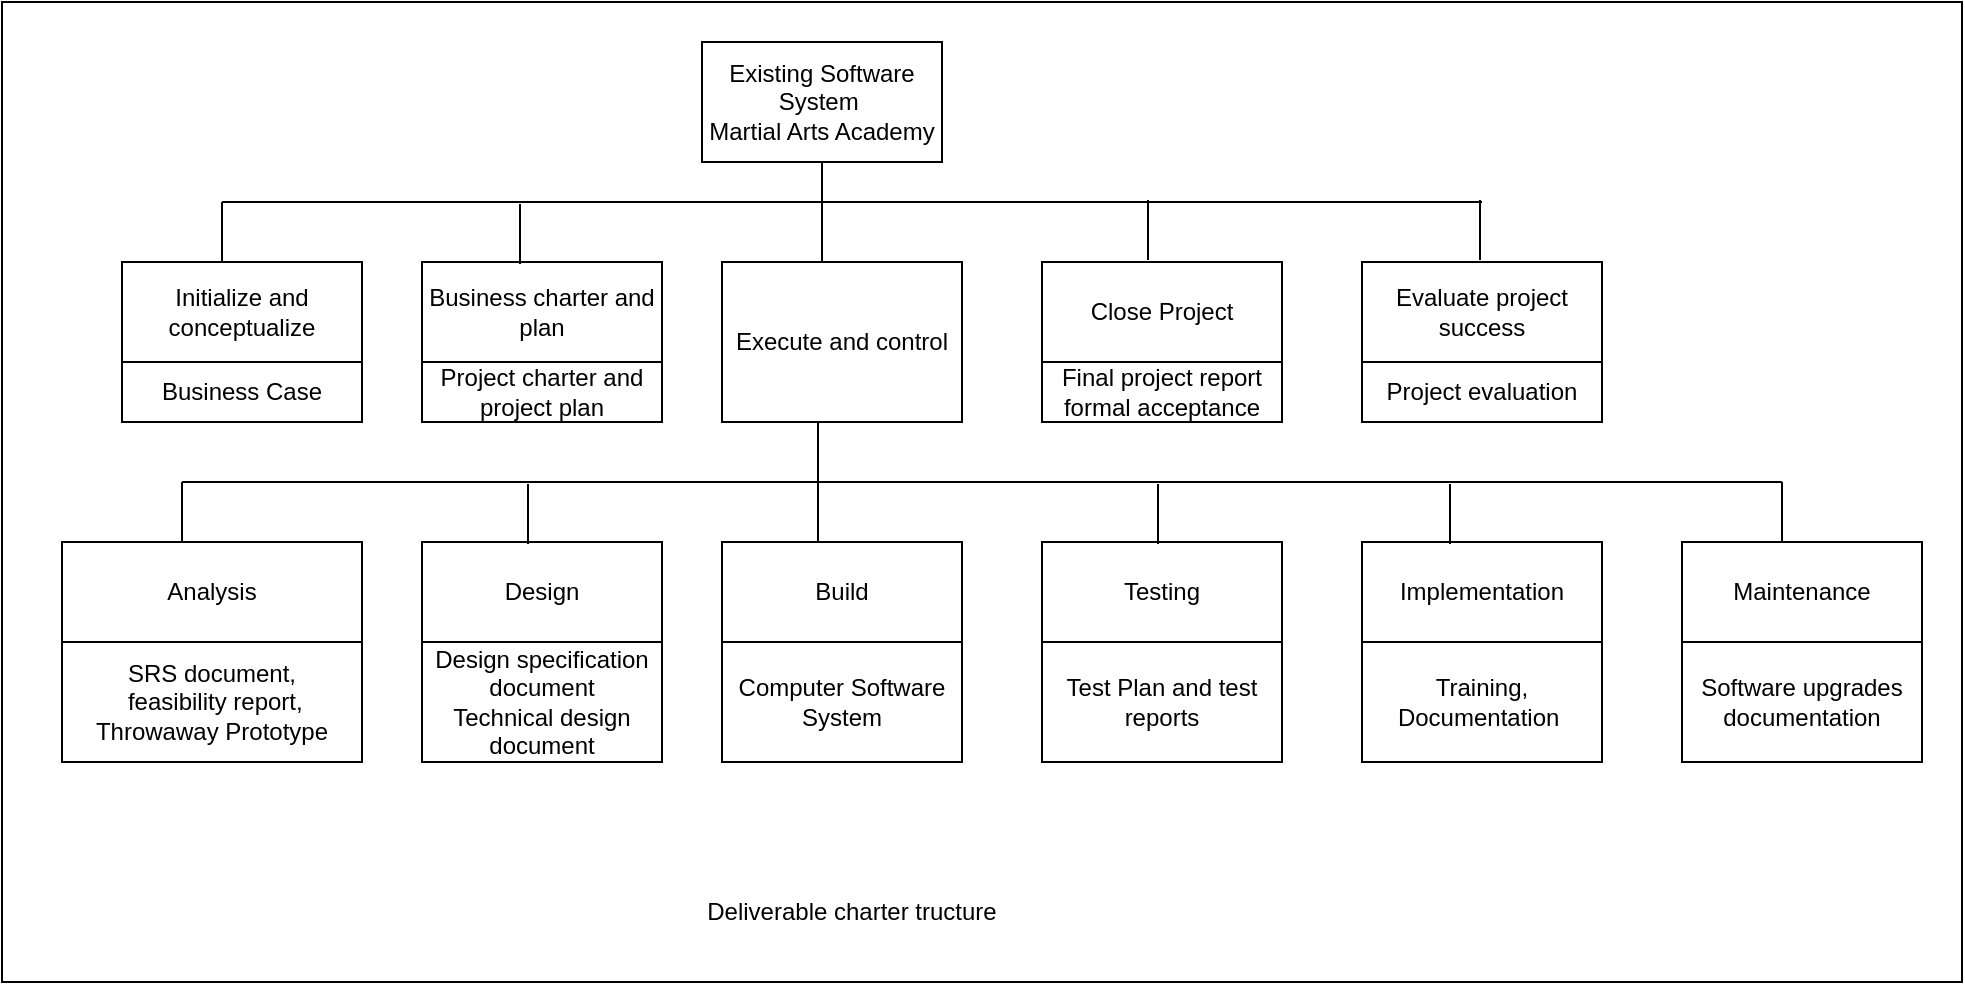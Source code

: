 <mxfile version="20.2.1" type="github">
  <diagram id="_v0U6XHrunSkltYkED8f" name="Page-1">
    <mxGraphModel dx="2170" dy="1145" grid="1" gridSize="10" guides="1" tooltips="1" connect="1" arrows="1" fold="1" page="1" pageScale="1" pageWidth="850" pageHeight="1100" math="0" shadow="0">
      <root>
        <mxCell id="0" />
        <mxCell id="1" parent="0" />
        <mxCell id="Sih1Pf5mhUMgSErxuZL1-40" value="" style="rounded=0;whiteSpace=wrap;html=1;" parent="1" vertex="1">
          <mxGeometry x="30" y="120" width="980" height="490" as="geometry" />
        </mxCell>
        <mxCell id="Sih1Pf5mhUMgSErxuZL1-1" value="Existing Software System&amp;nbsp;&lt;br&gt;Martial Arts Academy" style="rounded=0;whiteSpace=wrap;html=1;" parent="1" vertex="1">
          <mxGeometry x="380" y="140" width="120" height="60" as="geometry" />
        </mxCell>
        <mxCell id="Sih1Pf5mhUMgSErxuZL1-2" value="Initialize and conceptualize" style="rounded=0;whiteSpace=wrap;html=1;" parent="1" vertex="1">
          <mxGeometry x="90" y="250" width="120" height="50" as="geometry" />
        </mxCell>
        <mxCell id="Sih1Pf5mhUMgSErxuZL1-4" value="Business Case" style="rounded=0;whiteSpace=wrap;html=1;" parent="1" vertex="1">
          <mxGeometry x="90" y="300" width="120" height="30" as="geometry" />
        </mxCell>
        <mxCell id="Sih1Pf5mhUMgSErxuZL1-6" value="Business charter and plan" style="rounded=0;whiteSpace=wrap;html=1;" parent="1" vertex="1">
          <mxGeometry x="240" y="250" width="120" height="50" as="geometry" />
        </mxCell>
        <mxCell id="Sih1Pf5mhUMgSErxuZL1-7" value="Project charter and project plan" style="rounded=0;whiteSpace=wrap;html=1;" parent="1" vertex="1">
          <mxGeometry x="240" y="300" width="120" height="30" as="geometry" />
        </mxCell>
        <mxCell id="Sih1Pf5mhUMgSErxuZL1-8" value="Execute and control" style="rounded=0;whiteSpace=wrap;html=1;" parent="1" vertex="1">
          <mxGeometry x="390" y="250" width="120" height="80" as="geometry" />
        </mxCell>
        <mxCell id="Sih1Pf5mhUMgSErxuZL1-10" value="Close Project" style="rounded=0;whiteSpace=wrap;html=1;" parent="1" vertex="1">
          <mxGeometry x="550" y="250" width="120" height="50" as="geometry" />
        </mxCell>
        <mxCell id="Sih1Pf5mhUMgSErxuZL1-11" value="Final project report formal acceptance" style="rounded=0;whiteSpace=wrap;html=1;" parent="1" vertex="1">
          <mxGeometry x="550" y="300" width="120" height="30" as="geometry" />
        </mxCell>
        <mxCell id="Sih1Pf5mhUMgSErxuZL1-12" value="Evaluate project success" style="rounded=0;whiteSpace=wrap;html=1;" parent="1" vertex="1">
          <mxGeometry x="710" y="250" width="120" height="50" as="geometry" />
        </mxCell>
        <mxCell id="Sih1Pf5mhUMgSErxuZL1-13" value="Project evaluation" style="rounded=0;whiteSpace=wrap;html=1;" parent="1" vertex="1">
          <mxGeometry x="710" y="300" width="120" height="30" as="geometry" />
        </mxCell>
        <mxCell id="Sih1Pf5mhUMgSErxuZL1-14" value="Analysis" style="rounded=0;whiteSpace=wrap;html=1;" parent="1" vertex="1">
          <mxGeometry x="60" y="390" width="150" height="50" as="geometry" />
        </mxCell>
        <mxCell id="Sih1Pf5mhUMgSErxuZL1-15" value="SRS document,&lt;br&gt;&amp;nbsp;feasibility report,&lt;br&gt;Throwaway Prototype" style="rounded=0;whiteSpace=wrap;html=1;" parent="1" vertex="1">
          <mxGeometry x="60" y="440" width="150" height="60" as="geometry" />
        </mxCell>
        <mxCell id="Sih1Pf5mhUMgSErxuZL1-16" value="Design" style="rounded=0;whiteSpace=wrap;html=1;" parent="1" vertex="1">
          <mxGeometry x="240" y="390" width="120" height="50" as="geometry" />
        </mxCell>
        <mxCell id="Sih1Pf5mhUMgSErxuZL1-17" value="Design specification document&lt;br&gt;Technical design document" style="rounded=0;whiteSpace=wrap;html=1;" parent="1" vertex="1">
          <mxGeometry x="240" y="440" width="120" height="60" as="geometry" />
        </mxCell>
        <mxCell id="Sih1Pf5mhUMgSErxuZL1-18" value="Build" style="rounded=0;whiteSpace=wrap;html=1;" parent="1" vertex="1">
          <mxGeometry x="390" y="390" width="120" height="50" as="geometry" />
        </mxCell>
        <mxCell id="Sih1Pf5mhUMgSErxuZL1-19" value="Testing" style="rounded=0;whiteSpace=wrap;html=1;" parent="1" vertex="1">
          <mxGeometry x="550" y="390" width="120" height="50" as="geometry" />
        </mxCell>
        <mxCell id="Sih1Pf5mhUMgSErxuZL1-20" value="Test Plan and test reports" style="rounded=0;whiteSpace=wrap;html=1;" parent="1" vertex="1">
          <mxGeometry x="550" y="440" width="120" height="60" as="geometry" />
        </mxCell>
        <mxCell id="Sih1Pf5mhUMgSErxuZL1-21" value="Implementation" style="rounded=0;whiteSpace=wrap;html=1;" parent="1" vertex="1">
          <mxGeometry x="710" y="390" width="120" height="50" as="geometry" />
        </mxCell>
        <mxCell id="Sih1Pf5mhUMgSErxuZL1-22" value="Training, Documentation&amp;nbsp;" style="rounded=0;whiteSpace=wrap;html=1;" parent="1" vertex="1">
          <mxGeometry x="710" y="440" width="120" height="60" as="geometry" />
        </mxCell>
        <mxCell id="Sih1Pf5mhUMgSErxuZL1-23" value="Computer Software System" style="rounded=0;whiteSpace=wrap;html=1;" parent="1" vertex="1">
          <mxGeometry x="390" y="440" width="120" height="60" as="geometry" />
        </mxCell>
        <mxCell id="Sih1Pf5mhUMgSErxuZL1-24" value="" style="endArrow=none;html=1;rounded=0;" parent="1" source="Sih1Pf5mhUMgSErxuZL1-1" edge="1">
          <mxGeometry width="50" height="50" relative="1" as="geometry">
            <mxPoint x="440" y="250" as="sourcePoint" />
            <mxPoint x="440" y="250" as="targetPoint" />
          </mxGeometry>
        </mxCell>
        <mxCell id="Sih1Pf5mhUMgSErxuZL1-26" value="" style="endArrow=none;html=1;rounded=0;" parent="1" edge="1">
          <mxGeometry width="50" height="50" relative="1" as="geometry">
            <mxPoint x="140" y="220" as="sourcePoint" />
            <mxPoint x="770" y="220" as="targetPoint" />
          </mxGeometry>
        </mxCell>
        <mxCell id="Sih1Pf5mhUMgSErxuZL1-28" value="" style="endArrow=none;html=1;rounded=0;" parent="1" edge="1">
          <mxGeometry width="50" height="50" relative="1" as="geometry">
            <mxPoint x="140" y="250" as="sourcePoint" />
            <mxPoint x="140" y="220" as="targetPoint" />
          </mxGeometry>
        </mxCell>
        <mxCell id="Sih1Pf5mhUMgSErxuZL1-29" value="" style="endArrow=none;html=1;rounded=0;" parent="1" edge="1">
          <mxGeometry width="50" height="50" relative="1" as="geometry">
            <mxPoint x="289" y="251" as="sourcePoint" />
            <mxPoint x="289" y="221" as="targetPoint" />
          </mxGeometry>
        </mxCell>
        <mxCell id="Sih1Pf5mhUMgSErxuZL1-30" value="" style="endArrow=none;html=1;rounded=0;" parent="1" edge="1">
          <mxGeometry width="50" height="50" relative="1" as="geometry">
            <mxPoint x="769" y="249" as="sourcePoint" />
            <mxPoint x="769" y="219" as="targetPoint" />
          </mxGeometry>
        </mxCell>
        <mxCell id="Sih1Pf5mhUMgSErxuZL1-31" value="" style="endArrow=none;html=1;rounded=0;" parent="1" edge="1">
          <mxGeometry width="50" height="50" relative="1" as="geometry">
            <mxPoint x="603" y="249" as="sourcePoint" />
            <mxPoint x="603" y="219" as="targetPoint" />
          </mxGeometry>
        </mxCell>
        <mxCell id="Sih1Pf5mhUMgSErxuZL1-32" value="" style="endArrow=none;html=1;rounded=0;" parent="1" edge="1">
          <mxGeometry width="50" height="50" relative="1" as="geometry">
            <mxPoint x="120" y="360" as="sourcePoint" />
            <mxPoint x="920" y="360" as="targetPoint" />
          </mxGeometry>
        </mxCell>
        <mxCell id="Sih1Pf5mhUMgSErxuZL1-33" value="" style="endArrow=none;html=1;rounded=0;" parent="1" edge="1">
          <mxGeometry width="50" height="50" relative="1" as="geometry">
            <mxPoint x="120" y="390" as="sourcePoint" />
            <mxPoint x="120" y="360" as="targetPoint" />
          </mxGeometry>
        </mxCell>
        <mxCell id="Sih1Pf5mhUMgSErxuZL1-34" value="" style="endArrow=none;html=1;rounded=0;" parent="1" edge="1">
          <mxGeometry width="50" height="50" relative="1" as="geometry">
            <mxPoint x="438" y="360.0" as="sourcePoint" />
            <mxPoint x="438" y="330.0" as="targetPoint" />
          </mxGeometry>
        </mxCell>
        <mxCell id="Sih1Pf5mhUMgSErxuZL1-35" value="" style="endArrow=none;html=1;rounded=0;" parent="1" edge="1">
          <mxGeometry width="50" height="50" relative="1" as="geometry">
            <mxPoint x="754" y="391.0" as="sourcePoint" />
            <mxPoint x="754" y="361.0" as="targetPoint" />
          </mxGeometry>
        </mxCell>
        <mxCell id="Sih1Pf5mhUMgSErxuZL1-36" value="" style="endArrow=none;html=1;rounded=0;" parent="1" edge="1">
          <mxGeometry width="50" height="50" relative="1" as="geometry">
            <mxPoint x="608" y="391.0" as="sourcePoint" />
            <mxPoint x="608" y="361.0" as="targetPoint" />
          </mxGeometry>
        </mxCell>
        <mxCell id="Sih1Pf5mhUMgSErxuZL1-37" value="" style="endArrow=none;html=1;rounded=0;" parent="1" edge="1">
          <mxGeometry width="50" height="50" relative="1" as="geometry">
            <mxPoint x="293" y="391.0" as="sourcePoint" />
            <mxPoint x="293" y="361.0" as="targetPoint" />
          </mxGeometry>
        </mxCell>
        <mxCell id="Sih1Pf5mhUMgSErxuZL1-38" value="" style="endArrow=none;html=1;rounded=0;" parent="1" edge="1">
          <mxGeometry width="50" height="50" relative="1" as="geometry">
            <mxPoint x="438" y="390.0" as="sourcePoint" />
            <mxPoint x="438" y="360.0" as="targetPoint" />
          </mxGeometry>
        </mxCell>
        <mxCell id="Sih1Pf5mhUMgSErxuZL1-39" value="Deliverable charter tructure" style="text;html=1;strokeColor=none;fillColor=none;align=center;verticalAlign=middle;whiteSpace=wrap;rounded=0;" parent="1" vertex="1">
          <mxGeometry x="360" y="560" width="190" height="30" as="geometry" />
        </mxCell>
        <mxCell id="mArkjWxA3VDJdQjTRHFx-1" value="Maintenance" style="rounded=0;whiteSpace=wrap;html=1;" parent="1" vertex="1">
          <mxGeometry x="870" y="390" width="120" height="50" as="geometry" />
        </mxCell>
        <mxCell id="mArkjWxA3VDJdQjTRHFx-2" value="Software upgrades documentation" style="rounded=0;whiteSpace=wrap;html=1;" parent="1" vertex="1">
          <mxGeometry x="870" y="440" width="120" height="60" as="geometry" />
        </mxCell>
        <mxCell id="mArkjWxA3VDJdQjTRHFx-5" value="" style="endArrow=none;html=1;rounded=0;" parent="1" edge="1">
          <mxGeometry width="50" height="50" relative="1" as="geometry">
            <mxPoint x="920" y="390" as="sourcePoint" />
            <mxPoint x="920" y="360" as="targetPoint" />
          </mxGeometry>
        </mxCell>
      </root>
    </mxGraphModel>
  </diagram>
</mxfile>

